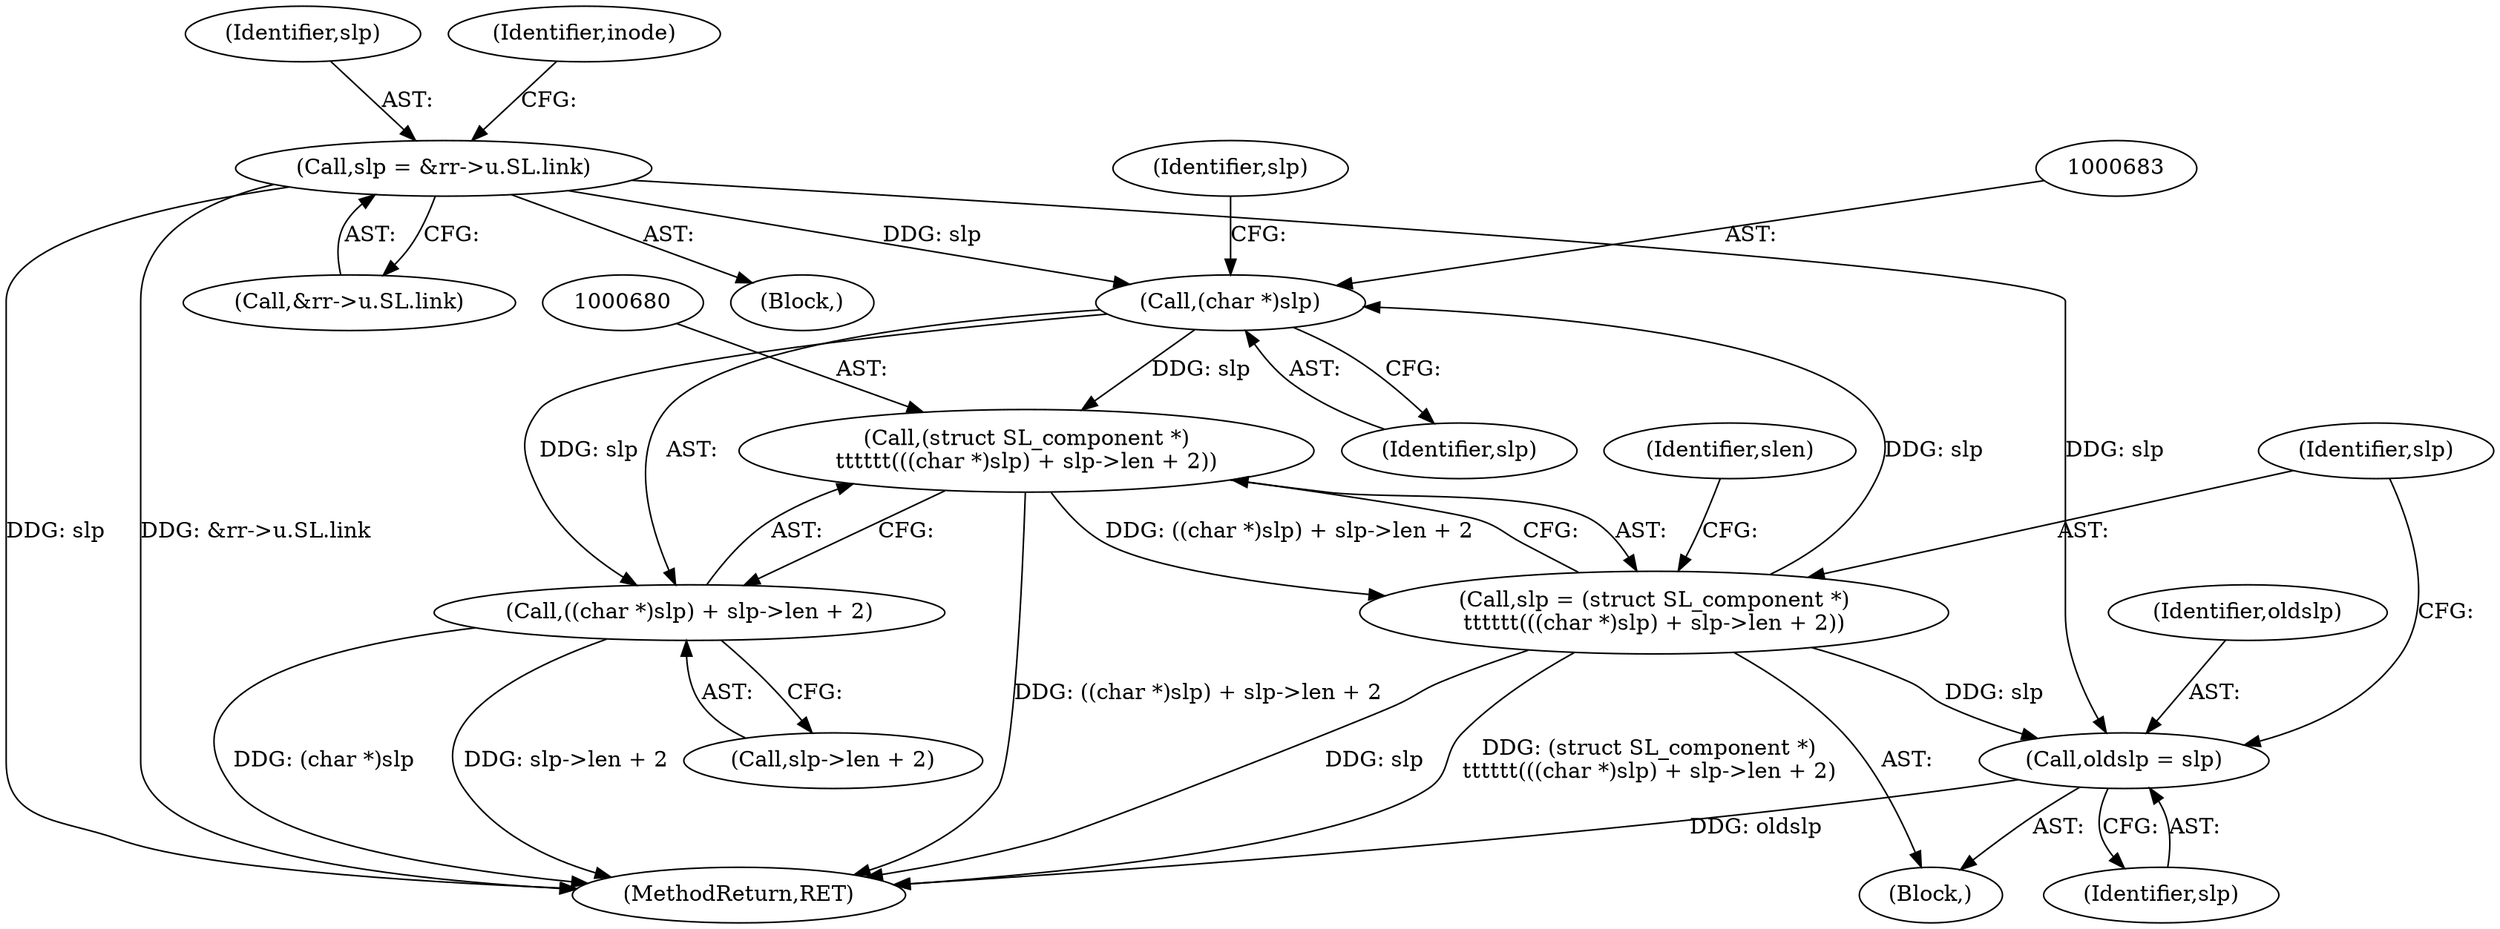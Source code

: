 digraph "0_linux_410dd3cf4c9b36f27ed4542ee18b1af5e68645a4_2@pointer" {
"1000601" [label="(Call,slp = &rr->u.SL.link)"];
"1000674" [label="(Call,oldslp = slp)"];
"1000682" [label="(Call,(char *)slp)"];
"1000679" [label="(Call,(struct SL_component *)\n\t\t\t\t\t\t(((char *)slp) + slp->len + 2))"];
"1000677" [label="(Call,slp = (struct SL_component *)\n\t\t\t\t\t\t(((char *)slp) + slp->len + 2))"];
"1000681" [label="(Call,((char *)slp) + slp->len + 2)"];
"1000678" [label="(Identifier,slp)"];
"1000590" [label="(Block,)"];
"1000603" [label="(Call,&rr->u.SL.link)"];
"1001007" [label="(MethodReturn,RET)"];
"1000679" [label="(Call,(struct SL_component *)\n\t\t\t\t\t\t(((char *)slp) + slp->len + 2))"];
"1000687" [label="(Identifier,slp)"];
"1000684" [label="(Identifier,slp)"];
"1000675" [label="(Identifier,oldslp)"];
"1000681" [label="(Call,((char *)slp) + slp->len + 2)"];
"1000692" [label="(Identifier,slen)"];
"1000685" [label="(Call,slp->len + 2)"];
"1000601" [label="(Call,slp = &rr->u.SL.link)"];
"1000602" [label="(Identifier,slp)"];
"1000682" [label="(Call,(char *)slp)"];
"1000613" [label="(Identifier,inode)"];
"1000674" [label="(Call,oldslp = slp)"];
"1000677" [label="(Call,slp = (struct SL_component *)\n\t\t\t\t\t\t(((char *)slp) + slp->len + 2))"];
"1000620" [label="(Block,)"];
"1000676" [label="(Identifier,slp)"];
"1000601" -> "1000590"  [label="AST: "];
"1000601" -> "1000603"  [label="CFG: "];
"1000602" -> "1000601"  [label="AST: "];
"1000603" -> "1000601"  [label="AST: "];
"1000613" -> "1000601"  [label="CFG: "];
"1000601" -> "1001007"  [label="DDG: slp"];
"1000601" -> "1001007"  [label="DDG: &rr->u.SL.link"];
"1000601" -> "1000674"  [label="DDG: slp"];
"1000601" -> "1000682"  [label="DDG: slp"];
"1000674" -> "1000620"  [label="AST: "];
"1000674" -> "1000676"  [label="CFG: "];
"1000675" -> "1000674"  [label="AST: "];
"1000676" -> "1000674"  [label="AST: "];
"1000678" -> "1000674"  [label="CFG: "];
"1000674" -> "1001007"  [label="DDG: oldslp"];
"1000677" -> "1000674"  [label="DDG: slp"];
"1000682" -> "1000681"  [label="AST: "];
"1000682" -> "1000684"  [label="CFG: "];
"1000683" -> "1000682"  [label="AST: "];
"1000684" -> "1000682"  [label="AST: "];
"1000687" -> "1000682"  [label="CFG: "];
"1000682" -> "1000679"  [label="DDG: slp"];
"1000682" -> "1000681"  [label="DDG: slp"];
"1000677" -> "1000682"  [label="DDG: slp"];
"1000679" -> "1000677"  [label="AST: "];
"1000679" -> "1000681"  [label="CFG: "];
"1000680" -> "1000679"  [label="AST: "];
"1000681" -> "1000679"  [label="AST: "];
"1000677" -> "1000679"  [label="CFG: "];
"1000679" -> "1001007"  [label="DDG: ((char *)slp) + slp->len + 2"];
"1000679" -> "1000677"  [label="DDG: ((char *)slp) + slp->len + 2"];
"1000677" -> "1000620"  [label="AST: "];
"1000678" -> "1000677"  [label="AST: "];
"1000692" -> "1000677"  [label="CFG: "];
"1000677" -> "1001007"  [label="DDG: slp"];
"1000677" -> "1001007"  [label="DDG: (struct SL_component *)\n\t\t\t\t\t\t(((char *)slp) + slp->len + 2)"];
"1000681" -> "1000685"  [label="CFG: "];
"1000685" -> "1000681"  [label="AST: "];
"1000681" -> "1001007"  [label="DDG: (char *)slp"];
"1000681" -> "1001007"  [label="DDG: slp->len + 2"];
}
